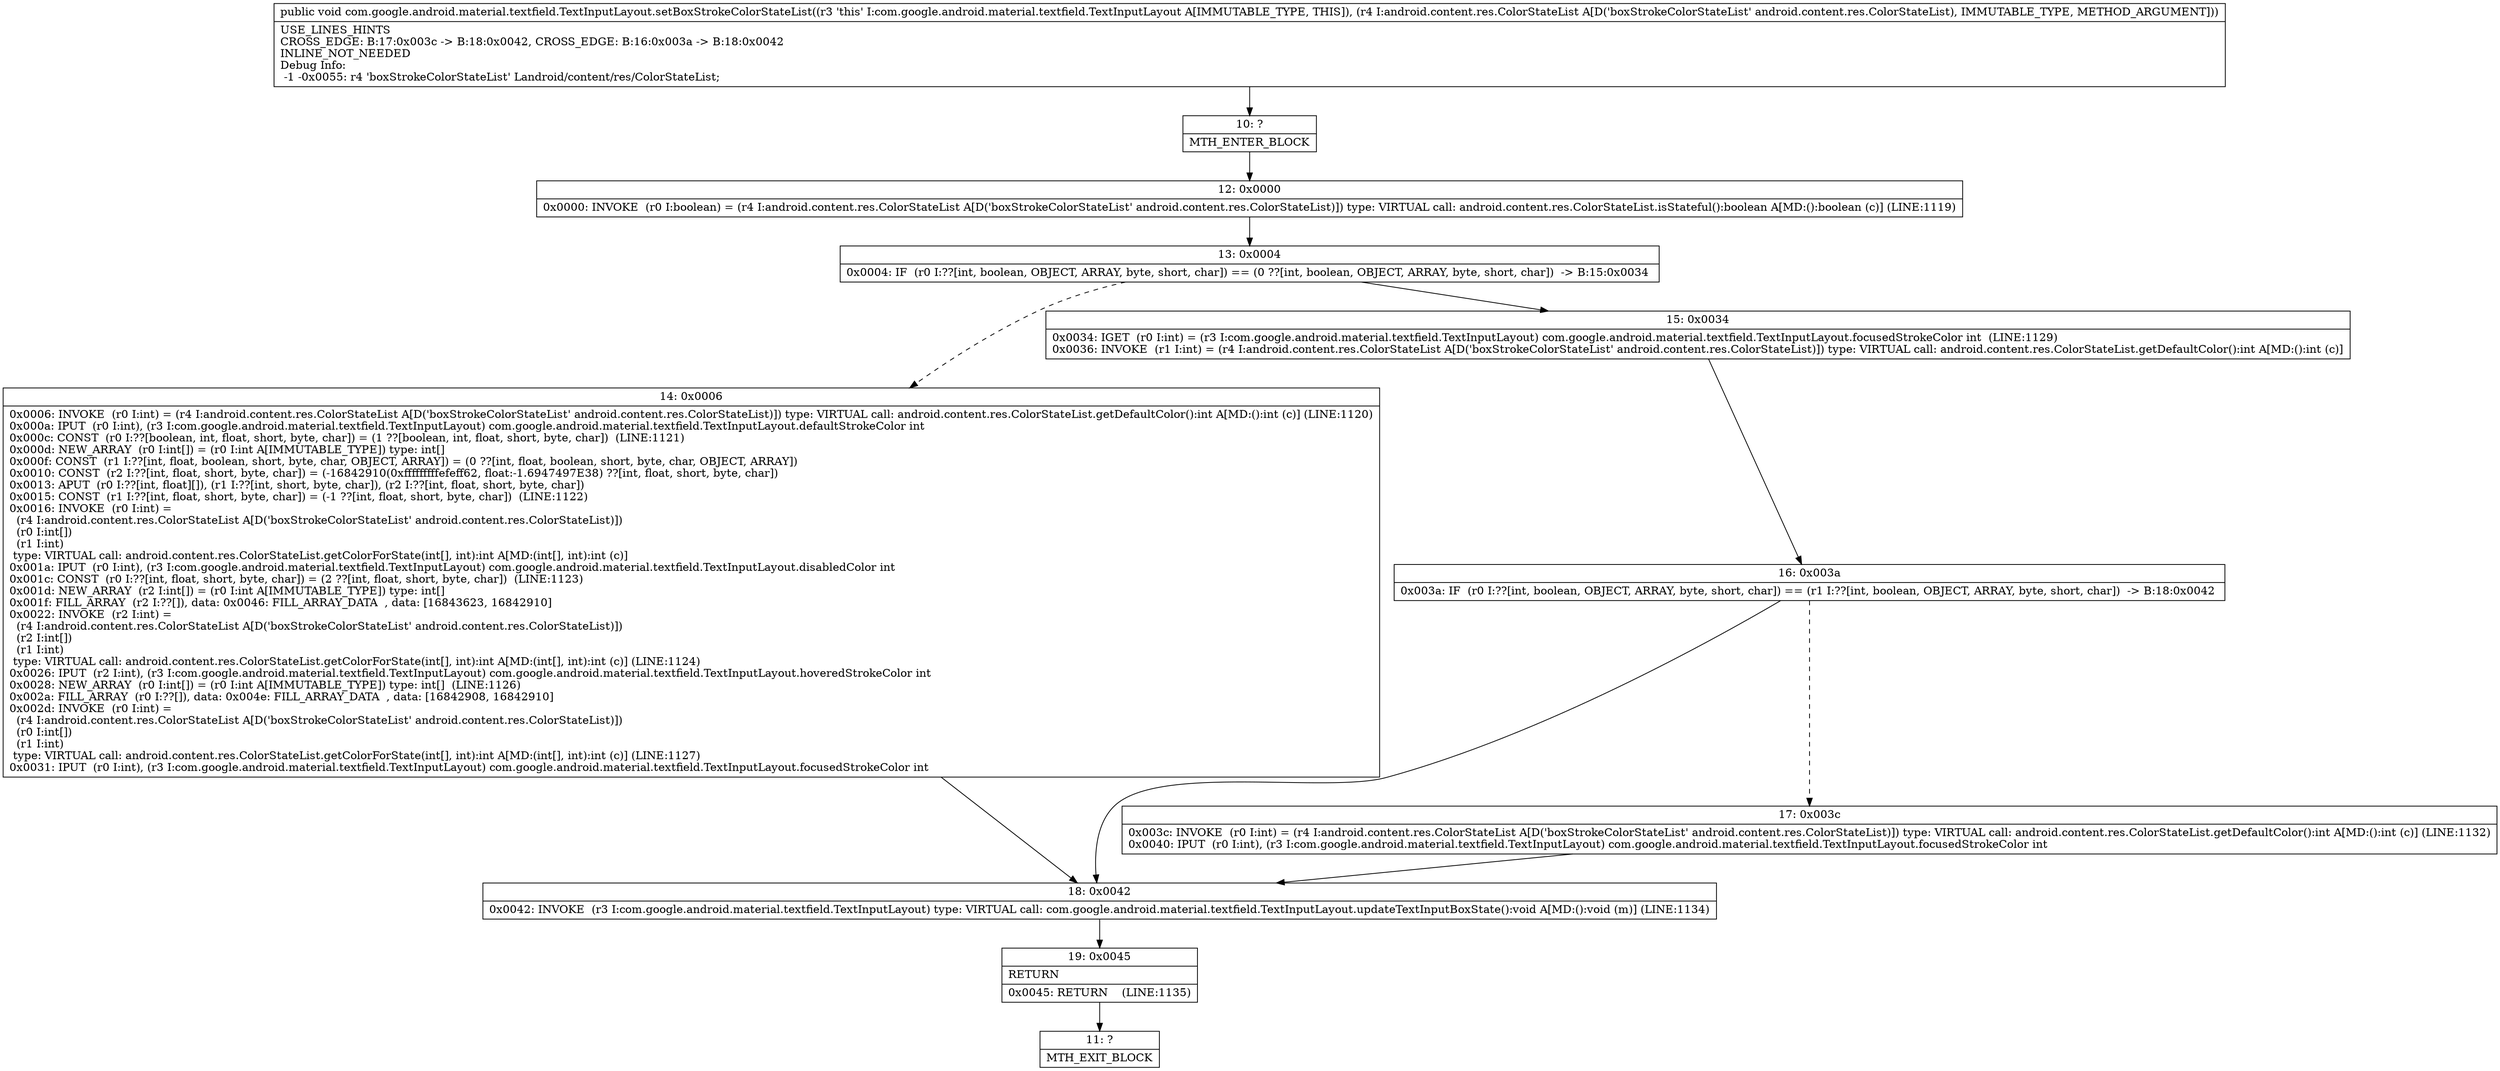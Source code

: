 digraph "CFG forcom.google.android.material.textfield.TextInputLayout.setBoxStrokeColorStateList(Landroid\/content\/res\/ColorStateList;)V" {
Node_10 [shape=record,label="{10\:\ ?|MTH_ENTER_BLOCK\l}"];
Node_12 [shape=record,label="{12\:\ 0x0000|0x0000: INVOKE  (r0 I:boolean) = (r4 I:android.content.res.ColorStateList A[D('boxStrokeColorStateList' android.content.res.ColorStateList)]) type: VIRTUAL call: android.content.res.ColorStateList.isStateful():boolean A[MD:():boolean (c)] (LINE:1119)\l}"];
Node_13 [shape=record,label="{13\:\ 0x0004|0x0004: IF  (r0 I:??[int, boolean, OBJECT, ARRAY, byte, short, char]) == (0 ??[int, boolean, OBJECT, ARRAY, byte, short, char])  \-\> B:15:0x0034 \l}"];
Node_14 [shape=record,label="{14\:\ 0x0006|0x0006: INVOKE  (r0 I:int) = (r4 I:android.content.res.ColorStateList A[D('boxStrokeColorStateList' android.content.res.ColorStateList)]) type: VIRTUAL call: android.content.res.ColorStateList.getDefaultColor():int A[MD:():int (c)] (LINE:1120)\l0x000a: IPUT  (r0 I:int), (r3 I:com.google.android.material.textfield.TextInputLayout) com.google.android.material.textfield.TextInputLayout.defaultStrokeColor int \l0x000c: CONST  (r0 I:??[boolean, int, float, short, byte, char]) = (1 ??[boolean, int, float, short, byte, char])  (LINE:1121)\l0x000d: NEW_ARRAY  (r0 I:int[]) = (r0 I:int A[IMMUTABLE_TYPE]) type: int[] \l0x000f: CONST  (r1 I:??[int, float, boolean, short, byte, char, OBJECT, ARRAY]) = (0 ??[int, float, boolean, short, byte, char, OBJECT, ARRAY]) \l0x0010: CONST  (r2 I:??[int, float, short, byte, char]) = (\-16842910(0xfffffffffefeff62, float:\-1.6947497E38) ??[int, float, short, byte, char]) \l0x0013: APUT  (r0 I:??[int, float][]), (r1 I:??[int, short, byte, char]), (r2 I:??[int, float, short, byte, char]) \l0x0015: CONST  (r1 I:??[int, float, short, byte, char]) = (\-1 ??[int, float, short, byte, char])  (LINE:1122)\l0x0016: INVOKE  (r0 I:int) = \l  (r4 I:android.content.res.ColorStateList A[D('boxStrokeColorStateList' android.content.res.ColorStateList)])\l  (r0 I:int[])\l  (r1 I:int)\l type: VIRTUAL call: android.content.res.ColorStateList.getColorForState(int[], int):int A[MD:(int[], int):int (c)]\l0x001a: IPUT  (r0 I:int), (r3 I:com.google.android.material.textfield.TextInputLayout) com.google.android.material.textfield.TextInputLayout.disabledColor int \l0x001c: CONST  (r0 I:??[int, float, short, byte, char]) = (2 ??[int, float, short, byte, char])  (LINE:1123)\l0x001d: NEW_ARRAY  (r2 I:int[]) = (r0 I:int A[IMMUTABLE_TYPE]) type: int[] \l0x001f: FILL_ARRAY  (r2 I:??[]), data: 0x0046: FILL_ARRAY_DATA  , data: [16843623, 16842910] \l0x0022: INVOKE  (r2 I:int) = \l  (r4 I:android.content.res.ColorStateList A[D('boxStrokeColorStateList' android.content.res.ColorStateList)])\l  (r2 I:int[])\l  (r1 I:int)\l type: VIRTUAL call: android.content.res.ColorStateList.getColorForState(int[], int):int A[MD:(int[], int):int (c)] (LINE:1124)\l0x0026: IPUT  (r2 I:int), (r3 I:com.google.android.material.textfield.TextInputLayout) com.google.android.material.textfield.TextInputLayout.hoveredStrokeColor int \l0x0028: NEW_ARRAY  (r0 I:int[]) = (r0 I:int A[IMMUTABLE_TYPE]) type: int[]  (LINE:1126)\l0x002a: FILL_ARRAY  (r0 I:??[]), data: 0x004e: FILL_ARRAY_DATA  , data: [16842908, 16842910] \l0x002d: INVOKE  (r0 I:int) = \l  (r4 I:android.content.res.ColorStateList A[D('boxStrokeColorStateList' android.content.res.ColorStateList)])\l  (r0 I:int[])\l  (r1 I:int)\l type: VIRTUAL call: android.content.res.ColorStateList.getColorForState(int[], int):int A[MD:(int[], int):int (c)] (LINE:1127)\l0x0031: IPUT  (r0 I:int), (r3 I:com.google.android.material.textfield.TextInputLayout) com.google.android.material.textfield.TextInputLayout.focusedStrokeColor int \l}"];
Node_18 [shape=record,label="{18\:\ 0x0042|0x0042: INVOKE  (r3 I:com.google.android.material.textfield.TextInputLayout) type: VIRTUAL call: com.google.android.material.textfield.TextInputLayout.updateTextInputBoxState():void A[MD:():void (m)] (LINE:1134)\l}"];
Node_19 [shape=record,label="{19\:\ 0x0045|RETURN\l|0x0045: RETURN    (LINE:1135)\l}"];
Node_11 [shape=record,label="{11\:\ ?|MTH_EXIT_BLOCK\l}"];
Node_15 [shape=record,label="{15\:\ 0x0034|0x0034: IGET  (r0 I:int) = (r3 I:com.google.android.material.textfield.TextInputLayout) com.google.android.material.textfield.TextInputLayout.focusedStrokeColor int  (LINE:1129)\l0x0036: INVOKE  (r1 I:int) = (r4 I:android.content.res.ColorStateList A[D('boxStrokeColorStateList' android.content.res.ColorStateList)]) type: VIRTUAL call: android.content.res.ColorStateList.getDefaultColor():int A[MD:():int (c)]\l}"];
Node_16 [shape=record,label="{16\:\ 0x003a|0x003a: IF  (r0 I:??[int, boolean, OBJECT, ARRAY, byte, short, char]) == (r1 I:??[int, boolean, OBJECT, ARRAY, byte, short, char])  \-\> B:18:0x0042 \l}"];
Node_17 [shape=record,label="{17\:\ 0x003c|0x003c: INVOKE  (r0 I:int) = (r4 I:android.content.res.ColorStateList A[D('boxStrokeColorStateList' android.content.res.ColorStateList)]) type: VIRTUAL call: android.content.res.ColorStateList.getDefaultColor():int A[MD:():int (c)] (LINE:1132)\l0x0040: IPUT  (r0 I:int), (r3 I:com.google.android.material.textfield.TextInputLayout) com.google.android.material.textfield.TextInputLayout.focusedStrokeColor int \l}"];
MethodNode[shape=record,label="{public void com.google.android.material.textfield.TextInputLayout.setBoxStrokeColorStateList((r3 'this' I:com.google.android.material.textfield.TextInputLayout A[IMMUTABLE_TYPE, THIS]), (r4 I:android.content.res.ColorStateList A[D('boxStrokeColorStateList' android.content.res.ColorStateList), IMMUTABLE_TYPE, METHOD_ARGUMENT]))  | USE_LINES_HINTS\lCROSS_EDGE: B:17:0x003c \-\> B:18:0x0042, CROSS_EDGE: B:16:0x003a \-\> B:18:0x0042\lINLINE_NOT_NEEDED\lDebug Info:\l  \-1 \-0x0055: r4 'boxStrokeColorStateList' Landroid\/content\/res\/ColorStateList;\l}"];
MethodNode -> Node_10;Node_10 -> Node_12;
Node_12 -> Node_13;
Node_13 -> Node_14[style=dashed];
Node_13 -> Node_15;
Node_14 -> Node_18;
Node_18 -> Node_19;
Node_19 -> Node_11;
Node_15 -> Node_16;
Node_16 -> Node_17[style=dashed];
Node_16 -> Node_18;
Node_17 -> Node_18;
}


